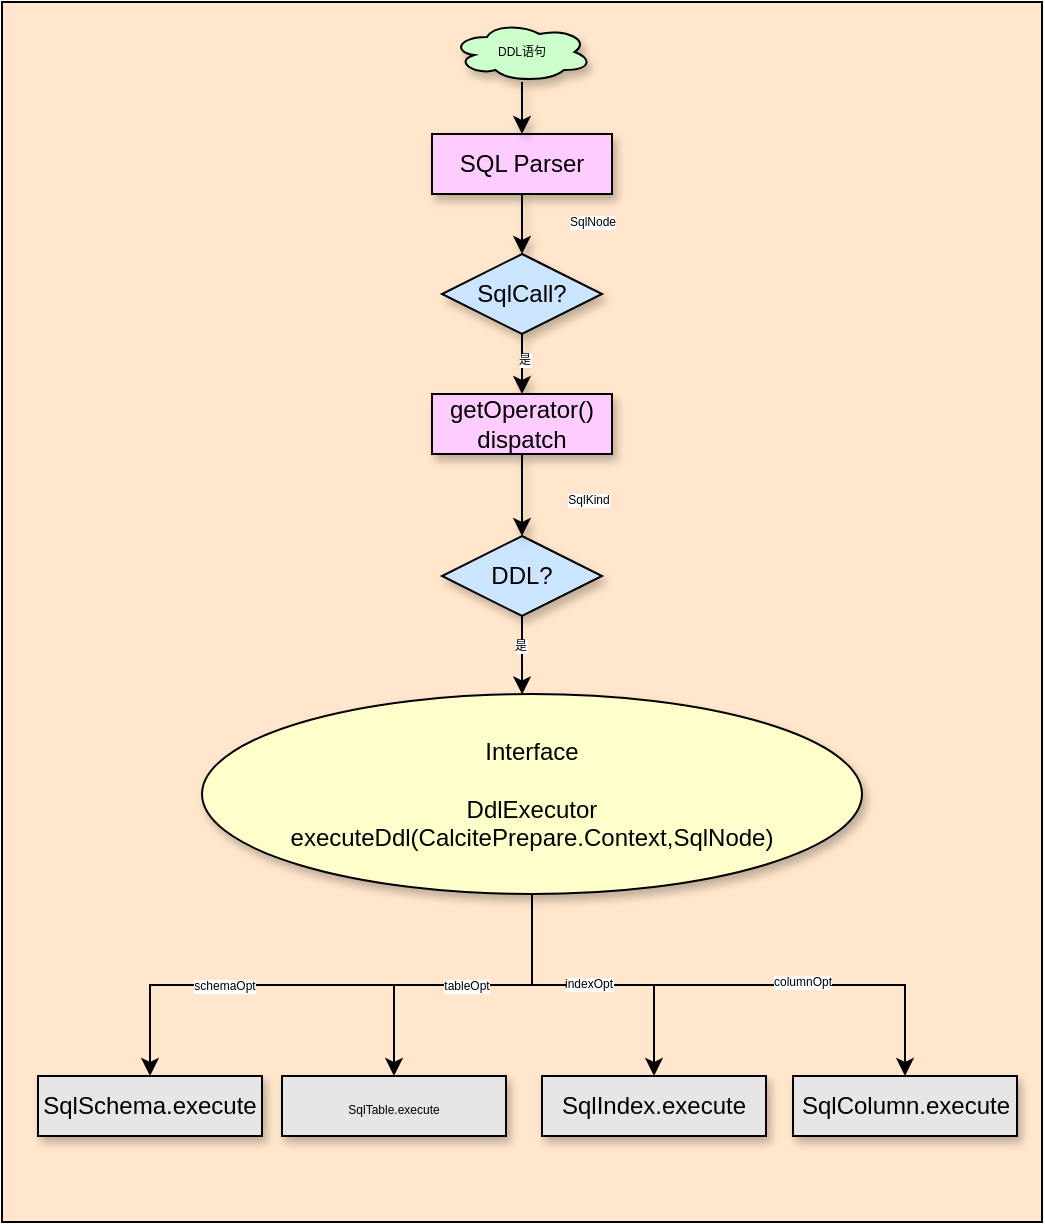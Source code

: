 <mxfile version="17.1.1" type="github">
  <diagram id="Vs7KBkvJkC0K66NLl4TJ" name="Page-1">
    <mxGraphModel dx="1590" dy="712" grid="1" gridSize="10" guides="1" tooltips="1" connect="1" arrows="1" fold="1" page="1" pageScale="1" pageWidth="1169" pageHeight="827" math="0" shadow="0">
      <root>
        <mxCell id="0" />
        <mxCell id="1" parent="0" />
        <mxCell id="glTBQhnqe5DzDJ0zvAqA-1" value="" style="rounded=0;whiteSpace=wrap;html=1;fillColor=#FFE6CC;" parent="1" vertex="1">
          <mxGeometry x="360" y="20" width="520" height="610" as="geometry" />
        </mxCell>
        <mxCell id="glTBQhnqe5DzDJ0zvAqA-28" value="" style="edgeStyle=orthogonalEdgeStyle;rounded=0;orthogonalLoop=1;jettySize=auto;html=1;fontSize=6;entryX=0.5;entryY=0;entryDx=0;entryDy=0;" parent="1" source="glTBQhnqe5DzDJ0zvAqA-14" target="glTBQhnqe5DzDJ0zvAqA-17" edge="1">
          <mxGeometry relative="1" as="geometry" />
        </mxCell>
        <mxCell id="glTBQhnqe5DzDJ0zvAqA-14" value="Interface&lt;br&gt;&lt;br&gt;DdlExecutor&lt;span&gt;&lt;br&gt;executeDdl(CalcitePrepare.Context,SqlNode)&lt;/span&gt;" style="ellipse;whiteSpace=wrap;html=1;fillColor=#FFFFCC;shadow=1;" parent="1" vertex="1">
          <mxGeometry x="460" y="366" width="330" height="100" as="geometry" />
        </mxCell>
        <mxCell id="glTBQhnqe5DzDJ0zvAqA-4" value="" style="edgeStyle=orthogonalEdgeStyle;rounded=0;orthogonalLoop=1;jettySize=auto;html=1;shadow=1;" parent="1" source="glTBQhnqe5DzDJ0zvAqA-2" target="glTBQhnqe5DzDJ0zvAqA-3" edge="1">
          <mxGeometry relative="1" as="geometry" />
        </mxCell>
        <mxCell id="glTBQhnqe5DzDJ0zvAqA-32" value="SqlNode" style="edgeLabel;html=1;align=center;verticalAlign=middle;resizable=0;points=[];fontSize=6;fillColor=#FFE599;" parent="glTBQhnqe5DzDJ0zvAqA-4" vertex="1" connectable="0">
          <mxGeometry x="-0.758" relative="1" as="geometry">
            <mxPoint x="35" y="8" as="offset" />
          </mxGeometry>
        </mxCell>
        <mxCell id="glTBQhnqe5DzDJ0zvAqA-2" value="SQL Parser" style="rounded=0;whiteSpace=wrap;html=1;fillColor=#FFCCFF;shadow=1;" parent="1" vertex="1">
          <mxGeometry x="575" y="86" width="90" height="30" as="geometry" />
        </mxCell>
        <mxCell id="glTBQhnqe5DzDJ0zvAqA-9" value="" style="edgeStyle=orthogonalEdgeStyle;rounded=0;orthogonalLoop=1;jettySize=auto;html=1;shadow=1;" parent="1" source="glTBQhnqe5DzDJ0zvAqA-3" target="glTBQhnqe5DzDJ0zvAqA-8" edge="1">
          <mxGeometry relative="1" as="geometry" />
        </mxCell>
        <mxCell id="glTBQhnqe5DzDJ0zvAqA-33" value="是" style="edgeLabel;html=1;align=center;verticalAlign=middle;resizable=0;points=[];fontSize=6;" parent="glTBQhnqe5DzDJ0zvAqA-9" vertex="1" connectable="0">
          <mxGeometry x="-0.508" y="1" relative="1" as="geometry">
            <mxPoint as="offset" />
          </mxGeometry>
        </mxCell>
        <mxCell id="glTBQhnqe5DzDJ0zvAqA-3" value="SqlCall?" style="rhombus;whiteSpace=wrap;html=1;fillColor=#CCE5FF;shadow=1;" parent="1" vertex="1">
          <mxGeometry x="580" y="146" width="80" height="40" as="geometry" />
        </mxCell>
        <mxCell id="glTBQhnqe5DzDJ0zvAqA-15" value="" style="edgeStyle=orthogonalEdgeStyle;rounded=0;orthogonalLoop=1;jettySize=auto;html=1;entryX=0.485;entryY=0.002;entryDx=0;entryDy=0;entryPerimeter=0;" parent="1" source="glTBQhnqe5DzDJ0zvAqA-7" target="glTBQhnqe5DzDJ0zvAqA-14" edge="1">
          <mxGeometry relative="1" as="geometry">
            <Array as="points">
              <mxPoint x="620" y="350" />
              <mxPoint x="620" y="350" />
            </Array>
          </mxGeometry>
        </mxCell>
        <mxCell id="glTBQhnqe5DzDJ0zvAqA-35" value="是" style="edgeLabel;html=1;align=center;verticalAlign=middle;resizable=0;points=[];fontSize=6;" parent="glTBQhnqe5DzDJ0zvAqA-15" vertex="1" connectable="0">
          <mxGeometry x="-0.267" y="-1" relative="1" as="geometry">
            <mxPoint as="offset" />
          </mxGeometry>
        </mxCell>
        <mxCell id="glTBQhnqe5DzDJ0zvAqA-7" value="DDL?" style="rhombus;whiteSpace=wrap;html=1;fillColor=#CCE5FF;shadow=1;" parent="1" vertex="1">
          <mxGeometry x="580" y="287" width="80" height="40" as="geometry" />
        </mxCell>
        <mxCell id="glTBQhnqe5DzDJ0zvAqA-10" value="" style="edgeStyle=orthogonalEdgeStyle;rounded=0;orthogonalLoop=1;jettySize=auto;html=1;shadow=1;" parent="1" source="glTBQhnqe5DzDJ0zvAqA-8" target="glTBQhnqe5DzDJ0zvAqA-7" edge="1">
          <mxGeometry relative="1" as="geometry" />
        </mxCell>
        <mxCell id="glTBQhnqe5DzDJ0zvAqA-8" value="getOperator()&lt;br&gt;dispatch" style="rounded=0;whiteSpace=wrap;html=1;fillColor=#FFCCFF;shadow=1;" parent="1" vertex="1">
          <mxGeometry x="575" y="216" width="90" height="30" as="geometry" />
        </mxCell>
        <mxCell id="glTBQhnqe5DzDJ0zvAqA-16" value="SqlSchema.execute" style="rounded=0;whiteSpace=wrap;html=1;shadow=1;fillColor=#E6E6E6;" parent="1" vertex="1">
          <mxGeometry x="378" y="557" width="112" height="30" as="geometry" />
        </mxCell>
        <mxCell id="glTBQhnqe5DzDJ0zvAqA-17" value="&lt;font style=&quot;font-size: 6px&quot;&gt;SqlTable.execute&lt;/font&gt;" style="rounded=0;whiteSpace=wrap;html=1;shadow=1;fillColor=#E6E6E6;" parent="1" vertex="1">
          <mxGeometry x="500" y="557" width="112" height="30" as="geometry" />
        </mxCell>
        <mxCell id="glTBQhnqe5DzDJ0zvAqA-18" value="SqlIndex.execute" style="rounded=0;whiteSpace=wrap;html=1;shadow=1;fillColor=#E6E6E6;" parent="1" vertex="1">
          <mxGeometry x="630" y="557" width="112" height="30" as="geometry" />
        </mxCell>
        <mxCell id="glTBQhnqe5DzDJ0zvAqA-26" value="" style="edgeStyle=orthogonalEdgeStyle;rounded=0;orthogonalLoop=1;jettySize=auto;html=1;fontSize=6;entryX=0.5;entryY=0;entryDx=0;entryDy=0;shadow=1;" parent="1" source="glTBQhnqe5DzDJ0zvAqA-25" target="glTBQhnqe5DzDJ0zvAqA-2" edge="1">
          <mxGeometry relative="1" as="geometry" />
        </mxCell>
        <mxCell id="glTBQhnqe5DzDJ0zvAqA-25" value="DDL语句" style="ellipse;shape=cloud;whiteSpace=wrap;html=1;fontSize=6;fillColor=#CCFFCC;shadow=1;" parent="1" vertex="1">
          <mxGeometry x="585" y="30" width="70" height="30" as="geometry" />
        </mxCell>
        <mxCell id="glTBQhnqe5DzDJ0zvAqA-27" value="SqlColumn.execute" style="rounded=0;whiteSpace=wrap;html=1;shadow=1;fillColor=#E6E6E6;" parent="1" vertex="1">
          <mxGeometry x="755.5" y="557" width="112" height="30" as="geometry" />
        </mxCell>
        <mxCell id="glTBQhnqe5DzDJ0zvAqA-29" value="" style="edgeStyle=orthogonalEdgeStyle;rounded=0;orthogonalLoop=1;jettySize=auto;html=1;fontSize=6;entryX=0.5;entryY=0;entryDx=0;entryDy=0;exitX=0.5;exitY=1;exitDx=0;exitDy=0;" parent="1" source="glTBQhnqe5DzDJ0zvAqA-14" target="glTBQhnqe5DzDJ0zvAqA-18" edge="1">
          <mxGeometry relative="1" as="geometry">
            <mxPoint x="635.0" y="476.0" as="sourcePoint" />
            <mxPoint x="566" y="546" as="targetPoint" />
          </mxGeometry>
        </mxCell>
        <mxCell id="glTBQhnqe5DzDJ0zvAqA-30" value="" style="edgeStyle=orthogonalEdgeStyle;rounded=0;orthogonalLoop=1;jettySize=auto;html=1;fontSize=6;exitX=0.5;exitY=1;exitDx=0;exitDy=0;" parent="1" source="glTBQhnqe5DzDJ0zvAqA-14" target="glTBQhnqe5DzDJ0zvAqA-16" edge="1">
          <mxGeometry relative="1" as="geometry">
            <mxPoint x="645.0" y="486.0" as="sourcePoint" />
            <mxPoint x="576" y="556" as="targetPoint" />
          </mxGeometry>
        </mxCell>
        <mxCell id="glTBQhnqe5DzDJ0zvAqA-36" value="schemaOpt" style="edgeLabel;html=1;align=center;verticalAlign=middle;resizable=0;points=[];fontSize=6;" parent="glTBQhnqe5DzDJ0zvAqA-30" vertex="1" connectable="0">
          <mxGeometry x="0.419" relative="1" as="geometry">
            <mxPoint as="offset" />
          </mxGeometry>
        </mxCell>
        <mxCell id="glTBQhnqe5DzDJ0zvAqA-37" value="tableOpt" style="edgeLabel;html=1;align=center;verticalAlign=middle;resizable=0;points=[];fontSize=6;" parent="glTBQhnqe5DzDJ0zvAqA-30" vertex="1" connectable="0">
          <mxGeometry x="-0.44" y="2" relative="1" as="geometry">
            <mxPoint y="-2" as="offset" />
          </mxGeometry>
        </mxCell>
        <mxCell id="glTBQhnqe5DzDJ0zvAqA-31" value="" style="edgeStyle=orthogonalEdgeStyle;rounded=0;orthogonalLoop=1;jettySize=auto;html=1;fontSize=6;exitX=0.5;exitY=1;exitDx=0;exitDy=0;" parent="1" source="glTBQhnqe5DzDJ0zvAqA-14" target="glTBQhnqe5DzDJ0zvAqA-27" edge="1">
          <mxGeometry relative="1" as="geometry">
            <mxPoint x="655.0" y="496.0" as="sourcePoint" />
            <mxPoint x="586" y="566" as="targetPoint" />
          </mxGeometry>
        </mxCell>
        <mxCell id="glTBQhnqe5DzDJ0zvAqA-38" value="columnOpt" style="edgeLabel;html=1;align=center;verticalAlign=middle;resizable=0;points=[];fontSize=6;fillColor=#A9C4EB;" parent="glTBQhnqe5DzDJ0zvAqA-31" vertex="1" connectable="0">
          <mxGeometry x="-0.382" y="2" relative="1" as="geometry">
            <mxPoint x="95" as="offset" />
          </mxGeometry>
        </mxCell>
        <mxCell id="glTBQhnqe5DzDJ0zvAqA-39" value="indexOpt" style="edgeLabel;html=1;align=center;verticalAlign=middle;resizable=0;points=[];fontSize=6;" parent="glTBQhnqe5DzDJ0zvAqA-31" vertex="1" connectable="0">
          <mxGeometry x="0.273" y="1" relative="1" as="geometry">
            <mxPoint x="-103" as="offset" />
          </mxGeometry>
        </mxCell>
        <mxCell id="glTBQhnqe5DzDJ0zvAqA-34" value="SqlKind" style="edgeLabel;html=1;align=center;verticalAlign=middle;resizable=0;points=[];fontSize=6;" parent="1" vertex="1" connectable="0">
          <mxGeometry x="669.0" y="139.854" as="geometry">
            <mxPoint x="-16" y="129" as="offset" />
          </mxGeometry>
        </mxCell>
      </root>
    </mxGraphModel>
  </diagram>
</mxfile>
